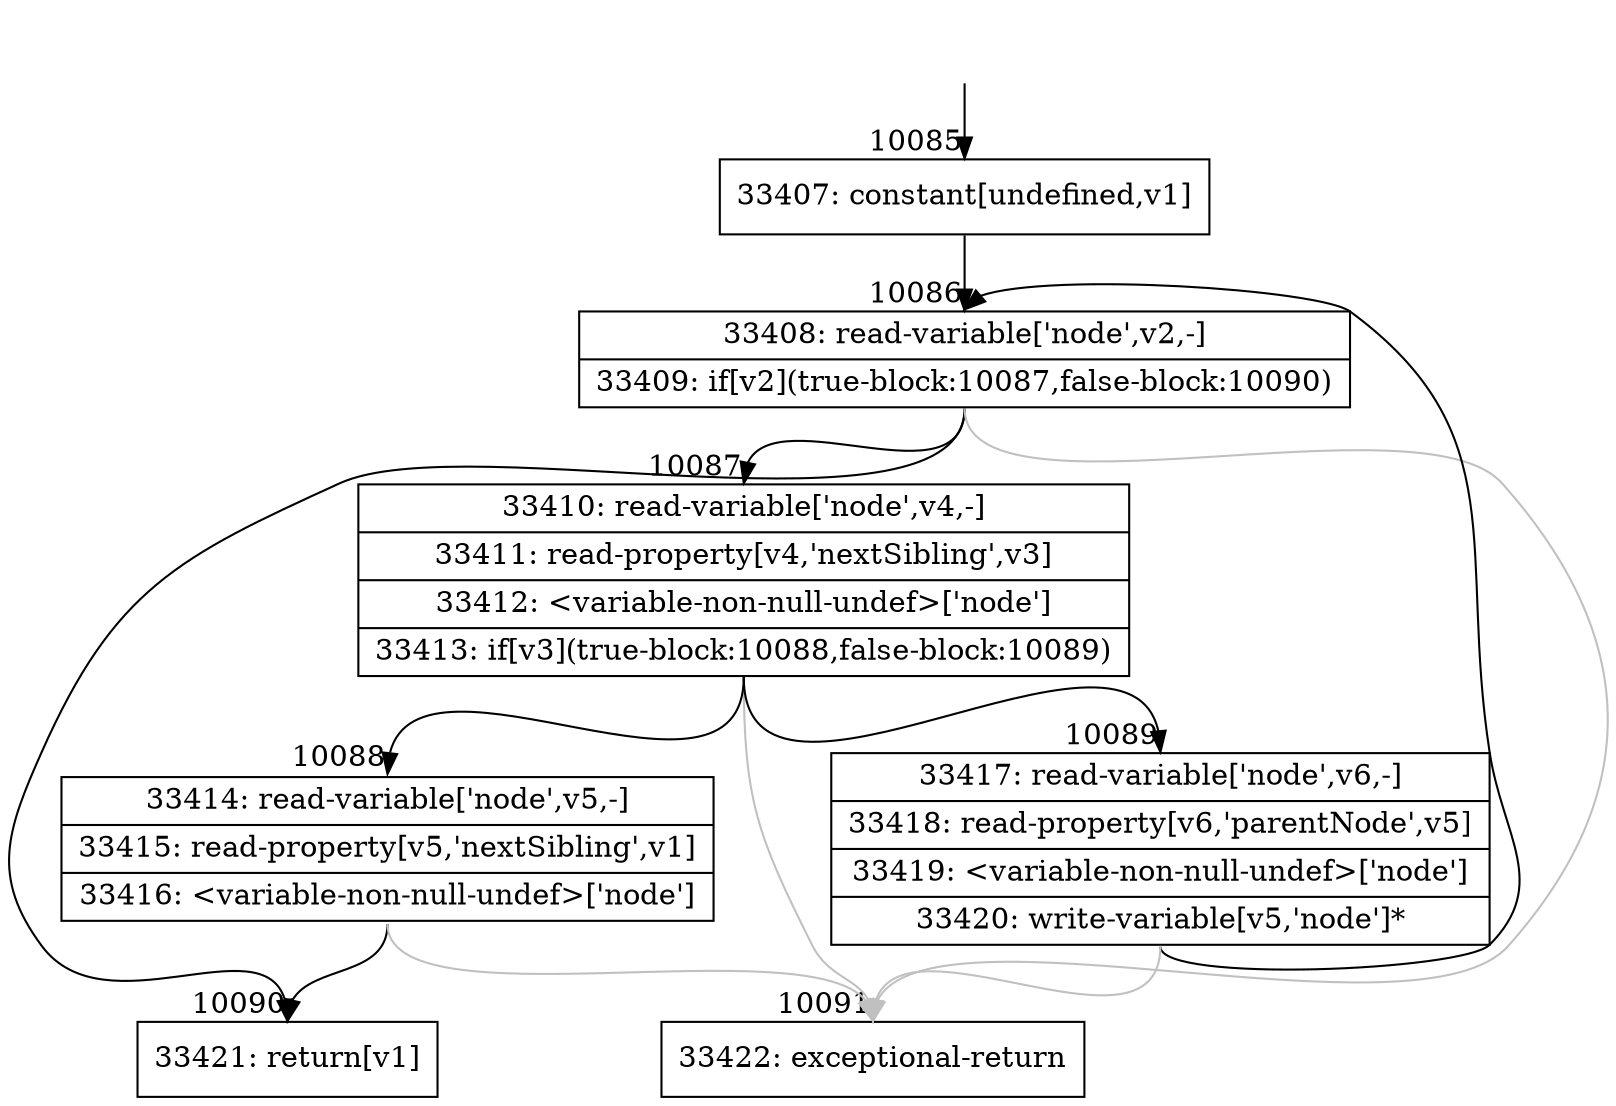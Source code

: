 digraph {
rankdir="TD"
BB_entry754[shape=none,label=""];
BB_entry754 -> BB10085 [tailport=s, headport=n, headlabel="    10085"]
BB10085 [shape=record label="{33407: constant[undefined,v1]}" ] 
BB10085 -> BB10086 [tailport=s, headport=n, headlabel="      10086"]
BB10086 [shape=record label="{33408: read-variable['node',v2,-]|33409: if[v2](true-block:10087,false-block:10090)}" ] 
BB10086 -> BB10087 [tailport=s, headport=n, headlabel="      10087"]
BB10086 -> BB10090 [tailport=s, headport=n, headlabel="      10090"]
BB10086 -> BB10091 [tailport=s, headport=n, color=gray, headlabel="      10091"]
BB10087 [shape=record label="{33410: read-variable['node',v4,-]|33411: read-property[v4,'nextSibling',v3]|33412: \<variable-non-null-undef\>['node']|33413: if[v3](true-block:10088,false-block:10089)}" ] 
BB10087 -> BB10088 [tailport=s, headport=n, headlabel="      10088"]
BB10087 -> BB10089 [tailport=s, headport=n, headlabel="      10089"]
BB10087 -> BB10091 [tailport=s, headport=n, color=gray]
BB10088 [shape=record label="{33414: read-variable['node',v5,-]|33415: read-property[v5,'nextSibling',v1]|33416: \<variable-non-null-undef\>['node']}" ] 
BB10088 -> BB10090 [tailport=s, headport=n]
BB10088 -> BB10091 [tailport=s, headport=n, color=gray]
BB10089 [shape=record label="{33417: read-variable['node',v6,-]|33418: read-property[v6,'parentNode',v5]|33419: \<variable-non-null-undef\>['node']|33420: write-variable[v5,'node']*}" ] 
BB10089 -> BB10086 [tailport=s, headport=n]
BB10089 -> BB10091 [tailport=s, headport=n, color=gray]
BB10090 [shape=record label="{33421: return[v1]}" ] 
BB10091 [shape=record label="{33422: exceptional-return}" ] 
//#$~ 18072
}
